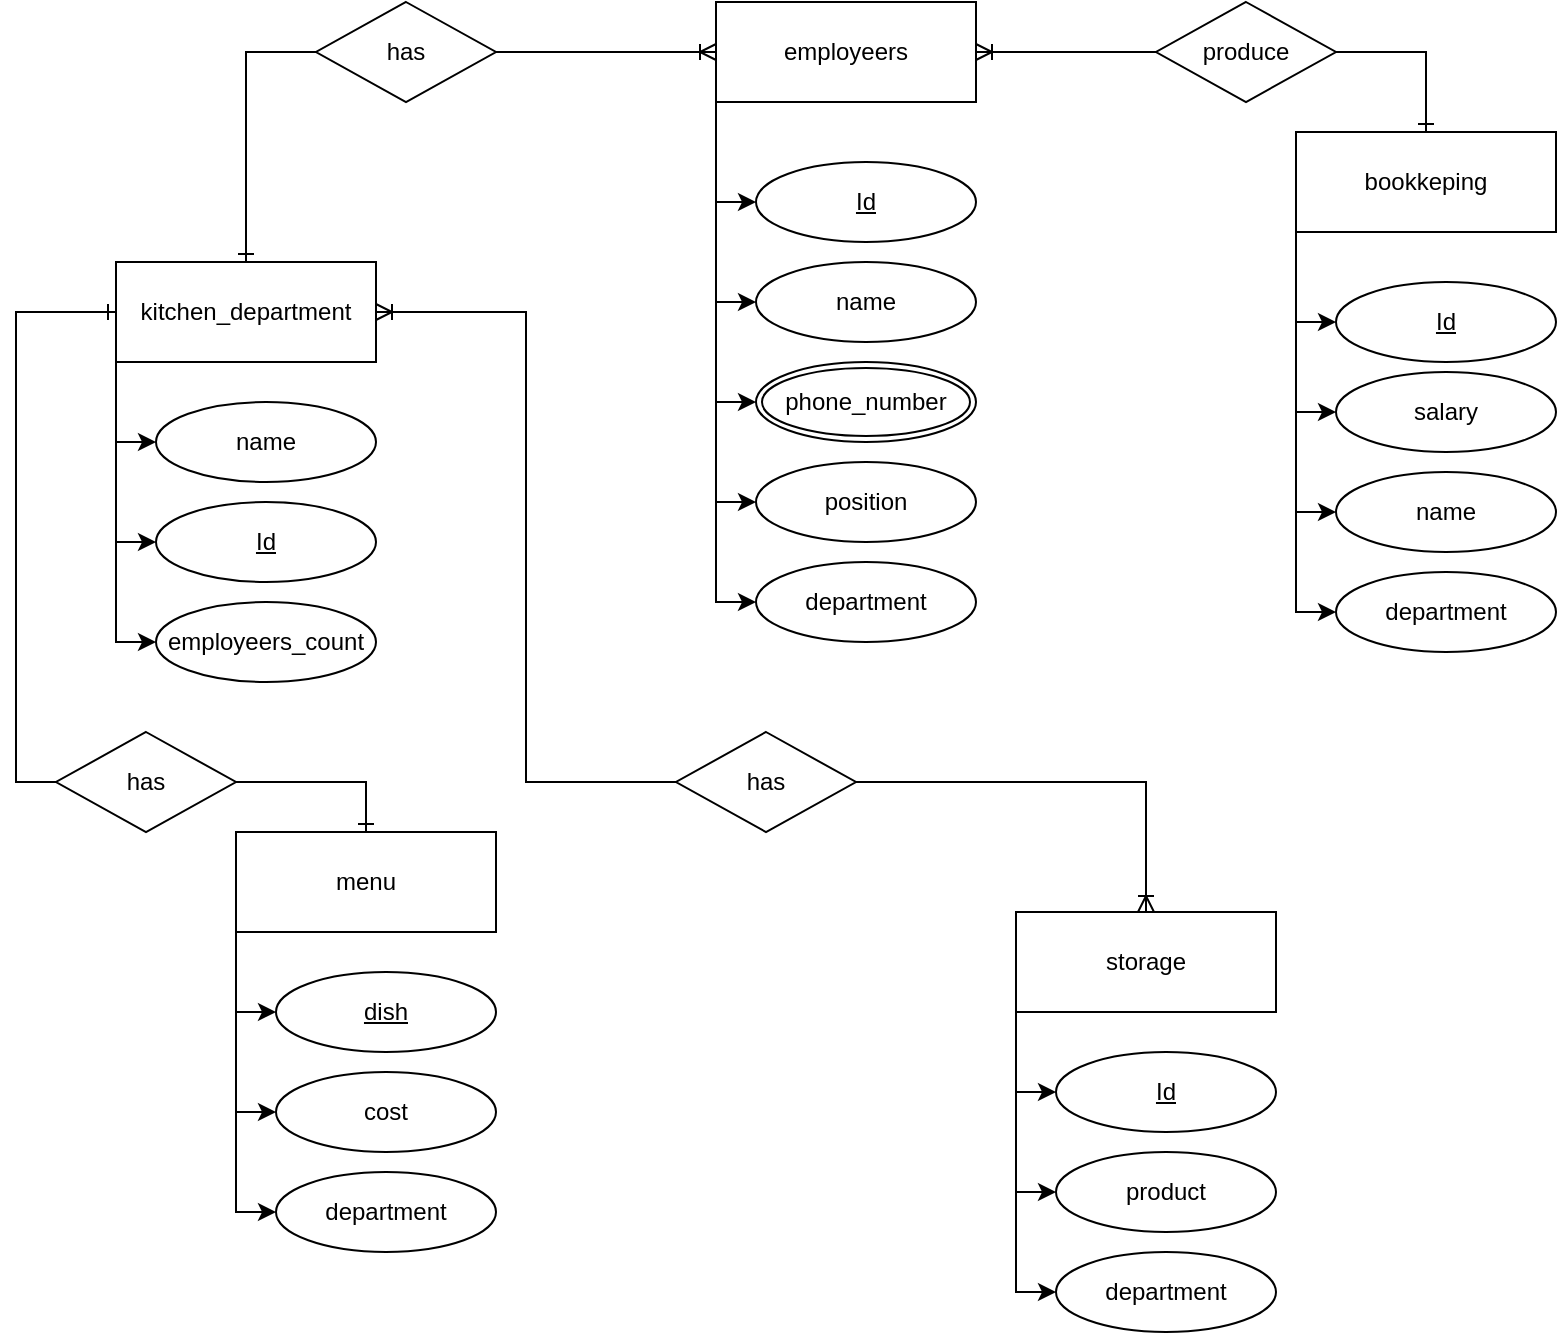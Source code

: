 <mxfile version="13.8.0" type="github">
  <diagram id="R2lEEEUBdFMjLlhIrx00" name="Page-1">
    <mxGraphModel dx="992" dy="542" grid="1" gridSize="10" guides="1" tooltips="1" connect="1" arrows="1" fold="1" page="1" pageScale="1" pageWidth="850" pageHeight="1100" math="0" shadow="0" extFonts="Permanent Marker^https://fonts.googleapis.com/css?family=Permanent+Marker">
      <root>
        <mxCell id="0" />
        <mxCell id="1" parent="0" />
        <mxCell id="HPt0r1XjoV8yn2LncIv3-6" style="edgeStyle=orthogonalEdgeStyle;rounded=0;orthogonalLoop=1;jettySize=auto;html=1;exitX=0;exitY=1;exitDx=0;exitDy=0;entryX=0;entryY=0.5;entryDx=0;entryDy=0;" edge="1" parent="1" source="HPt0r1XjoV8yn2LncIv3-2" target="HPt0r1XjoV8yn2LncIv3-3">
          <mxGeometry relative="1" as="geometry" />
        </mxCell>
        <mxCell id="HPt0r1XjoV8yn2LncIv3-7" style="edgeStyle=orthogonalEdgeStyle;rounded=0;orthogonalLoop=1;jettySize=auto;html=1;exitX=0;exitY=1;exitDx=0;exitDy=0;entryX=0;entryY=0.5;entryDx=0;entryDy=0;" edge="1" parent="1" source="HPt0r1XjoV8yn2LncIv3-2" target="HPt0r1XjoV8yn2LncIv3-4">
          <mxGeometry relative="1" as="geometry" />
        </mxCell>
        <mxCell id="HPt0r1XjoV8yn2LncIv3-8" style="edgeStyle=orthogonalEdgeStyle;rounded=0;orthogonalLoop=1;jettySize=auto;html=1;exitX=0;exitY=1;exitDx=0;exitDy=0;entryX=0;entryY=0.5;entryDx=0;entryDy=0;" edge="1" parent="1" source="HPt0r1XjoV8yn2LncIv3-2" target="HPt0r1XjoV8yn2LncIv3-5">
          <mxGeometry relative="1" as="geometry" />
        </mxCell>
        <mxCell id="HPt0r1XjoV8yn2LncIv3-58" style="edgeStyle=orthogonalEdgeStyle;rounded=0;orthogonalLoop=1;jettySize=auto;html=1;exitX=1;exitY=0.5;exitDx=0;exitDy=0;entryX=0;entryY=0.5;entryDx=0;entryDy=0;endArrow=none;endFill=0;startArrow=ERoneToMany;startFill=0;" edge="1" parent="1" source="HPt0r1XjoV8yn2LncIv3-2" target="HPt0r1XjoV8yn2LncIv3-48">
          <mxGeometry relative="1" as="geometry" />
        </mxCell>
        <mxCell id="HPt0r1XjoV8yn2LncIv3-2" value="kitchen_department" style="whiteSpace=wrap;html=1;align=center;" vertex="1" parent="1">
          <mxGeometry x="60" y="145" width="130" height="50" as="geometry" />
        </mxCell>
        <mxCell id="HPt0r1XjoV8yn2LncIv3-3" value="name" style="ellipse;whiteSpace=wrap;html=1;align=center;" vertex="1" parent="1">
          <mxGeometry x="80" y="215" width="110" height="40" as="geometry" />
        </mxCell>
        <mxCell id="HPt0r1XjoV8yn2LncIv3-4" value="&lt;u&gt;Id&lt;/u&gt;" style="ellipse;whiteSpace=wrap;html=1;align=center;" vertex="1" parent="1">
          <mxGeometry x="80" y="265" width="110" height="40" as="geometry" />
        </mxCell>
        <mxCell id="HPt0r1XjoV8yn2LncIv3-5" value="employeers_count" style="ellipse;whiteSpace=wrap;html=1;align=center;" vertex="1" parent="1">
          <mxGeometry x="80" y="315" width="110" height="40" as="geometry" />
        </mxCell>
        <mxCell id="HPt0r1XjoV8yn2LncIv3-17" style="edgeStyle=orthogonalEdgeStyle;rounded=0;orthogonalLoop=1;jettySize=auto;html=1;exitX=0;exitY=1;exitDx=0;exitDy=0;entryX=0;entryY=0.5;entryDx=0;entryDy=0;" edge="1" parent="1" source="HPt0r1XjoV8yn2LncIv3-9" target="HPt0r1XjoV8yn2LncIv3-10">
          <mxGeometry relative="1" as="geometry" />
        </mxCell>
        <mxCell id="HPt0r1XjoV8yn2LncIv3-18" style="edgeStyle=orthogonalEdgeStyle;rounded=0;orthogonalLoop=1;jettySize=auto;html=1;exitX=0;exitY=1;exitDx=0;exitDy=0;entryX=0;entryY=0.5;entryDx=0;entryDy=0;" edge="1" parent="1" source="HPt0r1XjoV8yn2LncIv3-9" target="HPt0r1XjoV8yn2LncIv3-11">
          <mxGeometry relative="1" as="geometry" />
        </mxCell>
        <mxCell id="HPt0r1XjoV8yn2LncIv3-19" style="edgeStyle=orthogonalEdgeStyle;rounded=0;orthogonalLoop=1;jettySize=auto;html=1;exitX=0;exitY=1;exitDx=0;exitDy=0;entryX=0;entryY=0.5;entryDx=0;entryDy=0;" edge="1" parent="1" source="HPt0r1XjoV8yn2LncIv3-9" target="HPt0r1XjoV8yn2LncIv3-15">
          <mxGeometry relative="1" as="geometry" />
        </mxCell>
        <mxCell id="HPt0r1XjoV8yn2LncIv3-20" style="edgeStyle=orthogonalEdgeStyle;rounded=0;orthogonalLoop=1;jettySize=auto;html=1;exitX=0;exitY=1;exitDx=0;exitDy=0;entryX=0;entryY=0.5;entryDx=0;entryDy=0;" edge="1" parent="1" source="HPt0r1XjoV8yn2LncIv3-9" target="HPt0r1XjoV8yn2LncIv3-12">
          <mxGeometry relative="1" as="geometry" />
        </mxCell>
        <mxCell id="HPt0r1XjoV8yn2LncIv3-21" style="edgeStyle=orthogonalEdgeStyle;rounded=0;orthogonalLoop=1;jettySize=auto;html=1;exitX=0;exitY=1;exitDx=0;exitDy=0;entryX=0;entryY=0.5;entryDx=0;entryDy=0;" edge="1" parent="1" source="HPt0r1XjoV8yn2LncIv3-9" target="HPt0r1XjoV8yn2LncIv3-16">
          <mxGeometry relative="1" as="geometry" />
        </mxCell>
        <mxCell id="HPt0r1XjoV8yn2LncIv3-9" value="employeers" style="whiteSpace=wrap;html=1;align=center;" vertex="1" parent="1">
          <mxGeometry x="360" y="15" width="130" height="50" as="geometry" />
        </mxCell>
        <mxCell id="HPt0r1XjoV8yn2LncIv3-10" value="&lt;u&gt;Id&lt;/u&gt;" style="ellipse;whiteSpace=wrap;html=1;align=center;" vertex="1" parent="1">
          <mxGeometry x="380" y="95" width="110" height="40" as="geometry" />
        </mxCell>
        <mxCell id="HPt0r1XjoV8yn2LncIv3-11" value="name" style="ellipse;whiteSpace=wrap;html=1;align=center;" vertex="1" parent="1">
          <mxGeometry x="380" y="145" width="110" height="40" as="geometry" />
        </mxCell>
        <mxCell id="HPt0r1XjoV8yn2LncIv3-12" value="position" style="ellipse;whiteSpace=wrap;html=1;align=center;" vertex="1" parent="1">
          <mxGeometry x="380" y="245" width="110" height="40" as="geometry" />
        </mxCell>
        <mxCell id="HPt0r1XjoV8yn2LncIv3-15" value="phone_number" style="ellipse;shape=doubleEllipse;margin=3;whiteSpace=wrap;html=1;align=center;" vertex="1" parent="1">
          <mxGeometry x="380" y="195" width="110" height="40" as="geometry" />
        </mxCell>
        <mxCell id="HPt0r1XjoV8yn2LncIv3-16" value="department" style="ellipse;whiteSpace=wrap;html=1;align=center;" vertex="1" parent="1">
          <mxGeometry x="380" y="295" width="110" height="40" as="geometry" />
        </mxCell>
        <mxCell id="HPt0r1XjoV8yn2LncIv3-28" style="edgeStyle=orthogonalEdgeStyle;rounded=0;orthogonalLoop=1;jettySize=auto;html=1;exitX=0;exitY=1;exitDx=0;exitDy=0;entryX=0;entryY=0.5;entryDx=0;entryDy=0;" edge="1" parent="1" source="HPt0r1XjoV8yn2LncIv3-23" target="HPt0r1XjoV8yn2LncIv3-24">
          <mxGeometry relative="1" as="geometry" />
        </mxCell>
        <mxCell id="HPt0r1XjoV8yn2LncIv3-29" style="edgeStyle=orthogonalEdgeStyle;rounded=0;orthogonalLoop=1;jettySize=auto;html=1;exitX=0;exitY=1;exitDx=0;exitDy=0;entryX=0;entryY=0.5;entryDx=0;entryDy=0;" edge="1" parent="1" source="HPt0r1XjoV8yn2LncIv3-23" target="HPt0r1XjoV8yn2LncIv3-25">
          <mxGeometry relative="1" as="geometry" />
        </mxCell>
        <mxCell id="HPt0r1XjoV8yn2LncIv3-30" style="edgeStyle=orthogonalEdgeStyle;rounded=0;orthogonalLoop=1;jettySize=auto;html=1;exitX=0;exitY=1;exitDx=0;exitDy=0;entryX=0;entryY=0.5;entryDx=0;entryDy=0;" edge="1" parent="1" source="HPt0r1XjoV8yn2LncIv3-23" target="HPt0r1XjoV8yn2LncIv3-26">
          <mxGeometry relative="1" as="geometry" />
        </mxCell>
        <mxCell id="HPt0r1XjoV8yn2LncIv3-31" style="edgeStyle=orthogonalEdgeStyle;rounded=0;orthogonalLoop=1;jettySize=auto;html=1;exitX=0;exitY=1;exitDx=0;exitDy=0;entryX=0;entryY=0.5;entryDx=0;entryDy=0;" edge="1" parent="1" source="HPt0r1XjoV8yn2LncIv3-23" target="HPt0r1XjoV8yn2LncIv3-27">
          <mxGeometry relative="1" as="geometry" />
        </mxCell>
        <mxCell id="HPt0r1XjoV8yn2LncIv3-23" value="bookkeping" style="whiteSpace=wrap;html=1;align=center;" vertex="1" parent="1">
          <mxGeometry x="650" y="80" width="130" height="50" as="geometry" />
        </mxCell>
        <mxCell id="HPt0r1XjoV8yn2LncIv3-24" value="&lt;u&gt;Id&lt;/u&gt;" style="ellipse;whiteSpace=wrap;html=1;align=center;" vertex="1" parent="1">
          <mxGeometry x="670" y="155" width="110" height="40" as="geometry" />
        </mxCell>
        <mxCell id="HPt0r1XjoV8yn2LncIv3-25" value="salary" style="ellipse;whiteSpace=wrap;html=1;align=center;" vertex="1" parent="1">
          <mxGeometry x="670" y="200" width="110" height="40" as="geometry" />
        </mxCell>
        <mxCell id="HPt0r1XjoV8yn2LncIv3-26" value="name" style="ellipse;whiteSpace=wrap;html=1;align=center;" vertex="1" parent="1">
          <mxGeometry x="670" y="250" width="110" height="40" as="geometry" />
        </mxCell>
        <mxCell id="HPt0r1XjoV8yn2LncIv3-27" value="department" style="ellipse;whiteSpace=wrap;html=1;align=center;" vertex="1" parent="1">
          <mxGeometry x="670" y="300" width="110" height="40" as="geometry" />
        </mxCell>
        <mxCell id="HPt0r1XjoV8yn2LncIv3-36" style="edgeStyle=orthogonalEdgeStyle;rounded=0;orthogonalLoop=1;jettySize=auto;html=1;exitX=0;exitY=1;exitDx=0;exitDy=0;entryX=0;entryY=0.5;entryDx=0;entryDy=0;" edge="1" parent="1" source="HPt0r1XjoV8yn2LncIv3-32" target="HPt0r1XjoV8yn2LncIv3-33">
          <mxGeometry relative="1" as="geometry" />
        </mxCell>
        <mxCell id="HPt0r1XjoV8yn2LncIv3-37" style="edgeStyle=orthogonalEdgeStyle;rounded=0;orthogonalLoop=1;jettySize=auto;html=1;exitX=0;exitY=1;exitDx=0;exitDy=0;entryX=0;entryY=0.5;entryDx=0;entryDy=0;" edge="1" parent="1" source="HPt0r1XjoV8yn2LncIv3-32" target="HPt0r1XjoV8yn2LncIv3-34">
          <mxGeometry relative="1" as="geometry" />
        </mxCell>
        <mxCell id="HPt0r1XjoV8yn2LncIv3-38" style="edgeStyle=orthogonalEdgeStyle;rounded=0;orthogonalLoop=1;jettySize=auto;html=1;exitX=0;exitY=1;exitDx=0;exitDy=0;entryX=0;entryY=0.5;entryDx=0;entryDy=0;" edge="1" parent="1" source="HPt0r1XjoV8yn2LncIv3-32" target="HPt0r1XjoV8yn2LncIv3-35">
          <mxGeometry relative="1" as="geometry" />
        </mxCell>
        <mxCell id="HPt0r1XjoV8yn2LncIv3-32" value="menu" style="whiteSpace=wrap;html=1;align=center;" vertex="1" parent="1">
          <mxGeometry x="120" y="430" width="130" height="50" as="geometry" />
        </mxCell>
        <mxCell id="HPt0r1XjoV8yn2LncIv3-33" value="&lt;u&gt;dish&lt;/u&gt;" style="ellipse;whiteSpace=wrap;html=1;align=center;" vertex="1" parent="1">
          <mxGeometry x="140" y="500" width="110" height="40" as="geometry" />
        </mxCell>
        <mxCell id="HPt0r1XjoV8yn2LncIv3-34" value="cost" style="ellipse;whiteSpace=wrap;html=1;align=center;" vertex="1" parent="1">
          <mxGeometry x="140" y="550" width="110" height="40" as="geometry" />
        </mxCell>
        <mxCell id="HPt0r1XjoV8yn2LncIv3-35" value="department" style="ellipse;whiteSpace=wrap;html=1;align=center;" vertex="1" parent="1">
          <mxGeometry x="140" y="600" width="110" height="40" as="geometry" />
        </mxCell>
        <mxCell id="HPt0r1XjoV8yn2LncIv3-43" style="edgeStyle=orthogonalEdgeStyle;rounded=0;orthogonalLoop=1;jettySize=auto;html=1;exitX=0;exitY=1;exitDx=0;exitDy=0;entryX=0;entryY=0.5;entryDx=0;entryDy=0;" edge="1" parent="1" source="HPt0r1XjoV8yn2LncIv3-39" target="HPt0r1XjoV8yn2LncIv3-40">
          <mxGeometry relative="1" as="geometry" />
        </mxCell>
        <mxCell id="HPt0r1XjoV8yn2LncIv3-44" style="edgeStyle=orthogonalEdgeStyle;rounded=0;orthogonalLoop=1;jettySize=auto;html=1;exitX=0;exitY=1;exitDx=0;exitDy=0;entryX=0;entryY=0.5;entryDx=0;entryDy=0;" edge="1" parent="1" source="HPt0r1XjoV8yn2LncIv3-39" target="HPt0r1XjoV8yn2LncIv3-41">
          <mxGeometry relative="1" as="geometry" />
        </mxCell>
        <mxCell id="HPt0r1XjoV8yn2LncIv3-45" style="edgeStyle=orthogonalEdgeStyle;rounded=0;orthogonalLoop=1;jettySize=auto;html=1;exitX=0;exitY=1;exitDx=0;exitDy=0;entryX=0;entryY=0.5;entryDx=0;entryDy=0;" edge="1" parent="1" source="HPt0r1XjoV8yn2LncIv3-39" target="HPt0r1XjoV8yn2LncIv3-42">
          <mxGeometry relative="1" as="geometry" />
        </mxCell>
        <mxCell id="HPt0r1XjoV8yn2LncIv3-39" value="storage" style="whiteSpace=wrap;html=1;align=center;" vertex="1" parent="1">
          <mxGeometry x="510" y="470" width="130" height="50" as="geometry" />
        </mxCell>
        <mxCell id="HPt0r1XjoV8yn2LncIv3-40" value="&lt;u&gt;Id&lt;/u&gt;" style="ellipse;whiteSpace=wrap;html=1;align=center;" vertex="1" parent="1">
          <mxGeometry x="530" y="540" width="110" height="40" as="geometry" />
        </mxCell>
        <mxCell id="HPt0r1XjoV8yn2LncIv3-41" value="product" style="ellipse;whiteSpace=wrap;html=1;align=center;" vertex="1" parent="1">
          <mxGeometry x="530" y="590" width="110" height="40" as="geometry" />
        </mxCell>
        <mxCell id="HPt0r1XjoV8yn2LncIv3-42" value="department" style="ellipse;whiteSpace=wrap;html=1;align=center;" vertex="1" parent="1">
          <mxGeometry x="530" y="640" width="110" height="40" as="geometry" />
        </mxCell>
        <mxCell id="HPt0r1XjoV8yn2LncIv3-51" style="edgeStyle=orthogonalEdgeStyle;rounded=0;orthogonalLoop=1;jettySize=auto;html=1;exitX=1;exitY=0.5;exitDx=0;exitDy=0;entryX=0.5;entryY=0;entryDx=0;entryDy=0;endArrow=ERone;endFill=0;" edge="1" parent="1" source="HPt0r1XjoV8yn2LncIv3-46" target="HPt0r1XjoV8yn2LncIv3-32">
          <mxGeometry relative="1" as="geometry" />
        </mxCell>
        <mxCell id="HPt0r1XjoV8yn2LncIv3-52" style="edgeStyle=orthogonalEdgeStyle;rounded=0;orthogonalLoop=1;jettySize=auto;html=1;exitX=0;exitY=0.5;exitDx=0;exitDy=0;entryX=0;entryY=0.5;entryDx=0;entryDy=0;endArrow=ERone;endFill=0;" edge="1" parent="1" source="HPt0r1XjoV8yn2LncIv3-46" target="HPt0r1XjoV8yn2LncIv3-2">
          <mxGeometry relative="1" as="geometry" />
        </mxCell>
        <mxCell id="HPt0r1XjoV8yn2LncIv3-46" value="has" style="shape=rhombus;perimeter=rhombusPerimeter;whiteSpace=wrap;html=1;align=center;" vertex="1" parent="1">
          <mxGeometry x="30" y="380" width="90" height="50" as="geometry" />
        </mxCell>
        <mxCell id="HPt0r1XjoV8yn2LncIv3-54" style="edgeStyle=orthogonalEdgeStyle;rounded=0;orthogonalLoop=1;jettySize=auto;html=1;exitX=0;exitY=0.5;exitDx=0;exitDy=0;entryX=0.5;entryY=0;entryDx=0;entryDy=0;endArrow=ERone;endFill=0;" edge="1" parent="1" source="HPt0r1XjoV8yn2LncIv3-47" target="HPt0r1XjoV8yn2LncIv3-2">
          <mxGeometry relative="1" as="geometry" />
        </mxCell>
        <mxCell id="HPt0r1XjoV8yn2LncIv3-55" style="edgeStyle=orthogonalEdgeStyle;rounded=0;orthogonalLoop=1;jettySize=auto;html=1;exitX=1;exitY=0.5;exitDx=0;exitDy=0;entryX=0;entryY=0.5;entryDx=0;entryDy=0;endArrow=ERoneToMany;endFill=0;" edge="1" parent="1" source="HPt0r1XjoV8yn2LncIv3-47" target="HPt0r1XjoV8yn2LncIv3-9">
          <mxGeometry relative="1" as="geometry" />
        </mxCell>
        <mxCell id="HPt0r1XjoV8yn2LncIv3-47" value="has" style="shape=rhombus;perimeter=rhombusPerimeter;whiteSpace=wrap;html=1;align=center;" vertex="1" parent="1">
          <mxGeometry x="160" y="15" width="90" height="50" as="geometry" />
        </mxCell>
        <mxCell id="HPt0r1XjoV8yn2LncIv3-59" style="edgeStyle=orthogonalEdgeStyle;rounded=0;orthogonalLoop=1;jettySize=auto;html=1;exitX=1;exitY=0.5;exitDx=0;exitDy=0;entryX=0.5;entryY=0;entryDx=0;entryDy=0;endArrow=ERoneToMany;endFill=0;" edge="1" parent="1" source="HPt0r1XjoV8yn2LncIv3-48" target="HPt0r1XjoV8yn2LncIv3-39">
          <mxGeometry relative="1" as="geometry" />
        </mxCell>
        <mxCell id="HPt0r1XjoV8yn2LncIv3-48" value="has" style="shape=rhombus;perimeter=rhombusPerimeter;whiteSpace=wrap;html=1;align=center;" vertex="1" parent="1">
          <mxGeometry x="340" y="380" width="90" height="50" as="geometry" />
        </mxCell>
        <mxCell id="HPt0r1XjoV8yn2LncIv3-56" style="edgeStyle=orthogonalEdgeStyle;rounded=0;orthogonalLoop=1;jettySize=auto;html=1;exitX=1;exitY=0.5;exitDx=0;exitDy=0;entryX=0.5;entryY=0;entryDx=0;entryDy=0;endArrow=ERone;endFill=0;" edge="1" parent="1" source="HPt0r1XjoV8yn2LncIv3-49" target="HPt0r1XjoV8yn2LncIv3-23">
          <mxGeometry relative="1" as="geometry" />
        </mxCell>
        <mxCell id="HPt0r1XjoV8yn2LncIv3-57" style="edgeStyle=orthogonalEdgeStyle;rounded=0;orthogonalLoop=1;jettySize=auto;html=1;exitX=0;exitY=0.5;exitDx=0;exitDy=0;entryX=1;entryY=0.5;entryDx=0;entryDy=0;endArrow=ERoneToMany;endFill=0;" edge="1" parent="1" source="HPt0r1XjoV8yn2LncIv3-49" target="HPt0r1XjoV8yn2LncIv3-9">
          <mxGeometry relative="1" as="geometry" />
        </mxCell>
        <mxCell id="HPt0r1XjoV8yn2LncIv3-49" value="produce" style="shape=rhombus;perimeter=rhombusPerimeter;whiteSpace=wrap;html=1;align=center;" vertex="1" parent="1">
          <mxGeometry x="580" y="15" width="90" height="50" as="geometry" />
        </mxCell>
      </root>
    </mxGraphModel>
  </diagram>
</mxfile>

